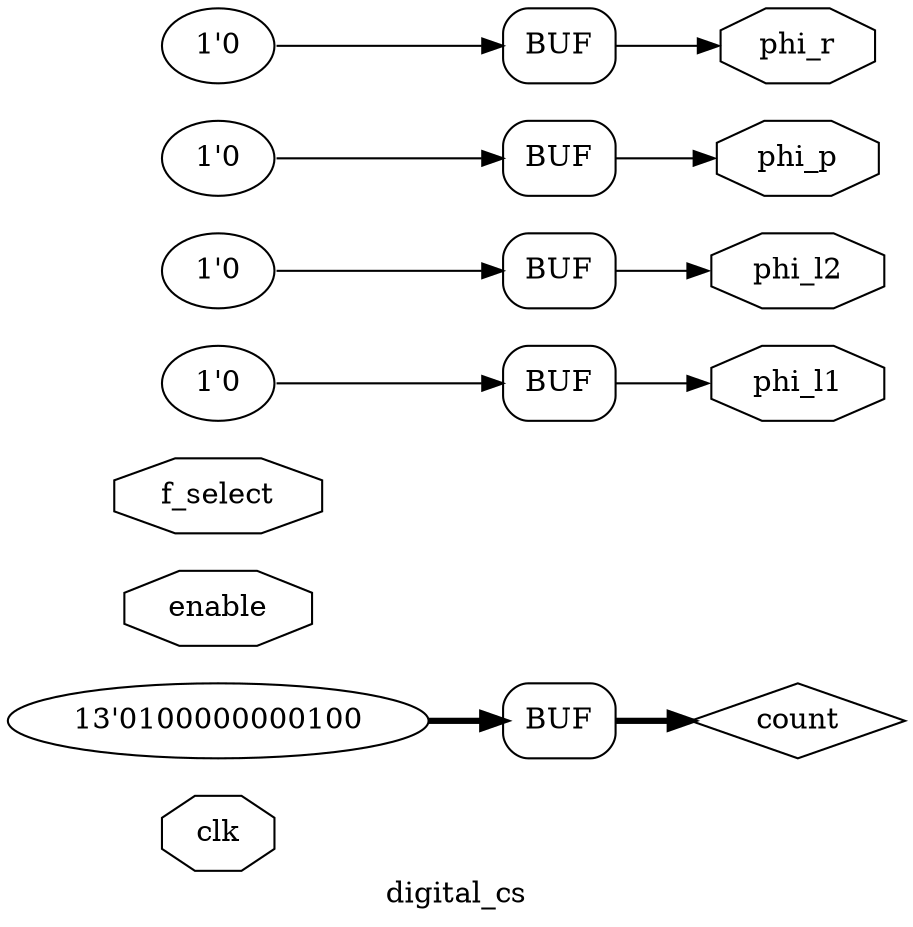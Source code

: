 digraph "digital_cs" {
label="digital_cs";
rankdir="LR";
remincross=true;
n1 [ shape=octagon, label="clk", color="black", fontcolor="black" ];
n2 [ shape=diamond, label="count", color="black", fontcolor="black" ];
n3 [ shape=octagon, label="enable", color="black", fontcolor="black" ];
n4 [ shape=octagon, label="f_select", color="black", fontcolor="black" ];
n5 [ shape=octagon, label="phi_l1", color="black", fontcolor="black" ];
n6 [ shape=octagon, label="phi_l2", color="black", fontcolor="black" ];
n7 [ shape=octagon, label="phi_p", color="black", fontcolor="black" ];
n8 [ shape=octagon, label="phi_r", color="black", fontcolor="black" ];
v0 [ label="13'0100000000100" ];
x1 [shape=box, style=rounded, label="BUF", ];
v2 [ label="1'0" ];
x3 [shape=box, style=rounded, label="BUF", ];
v4 [ label="1'0" ];
x5 [shape=box, style=rounded, label="BUF", ];
v6 [ label="1'0" ];
x7 [shape=box, style=rounded, label="BUF", ];
v8 [ label="1'0" ];
x9 [shape=box, style=rounded, label="BUF", ];
x1:e -> n2:w [color="black", fontcolor="black", style="setlinewidth(3)", label=""];
x3:e -> n5:w [color="black", fontcolor="black", label=""];
x5:e -> n6:w [color="black", fontcolor="black", label=""];
x7:e -> n7:w [color="black", fontcolor="black", label=""];
x9:e -> n8:w [color="black", fontcolor="black", label=""];
v0:e -> x1:w [color="black", fontcolor="black", style="setlinewidth(3)", label=""];
v2:e -> x3:w [color="black", fontcolor="black", label=""];
v4:e -> x5:w [color="black", fontcolor="black", label=""];
v6:e -> x7:w [color="black", fontcolor="black", label=""];
v8:e -> x9:w [color="black", fontcolor="black", label=""];
}
